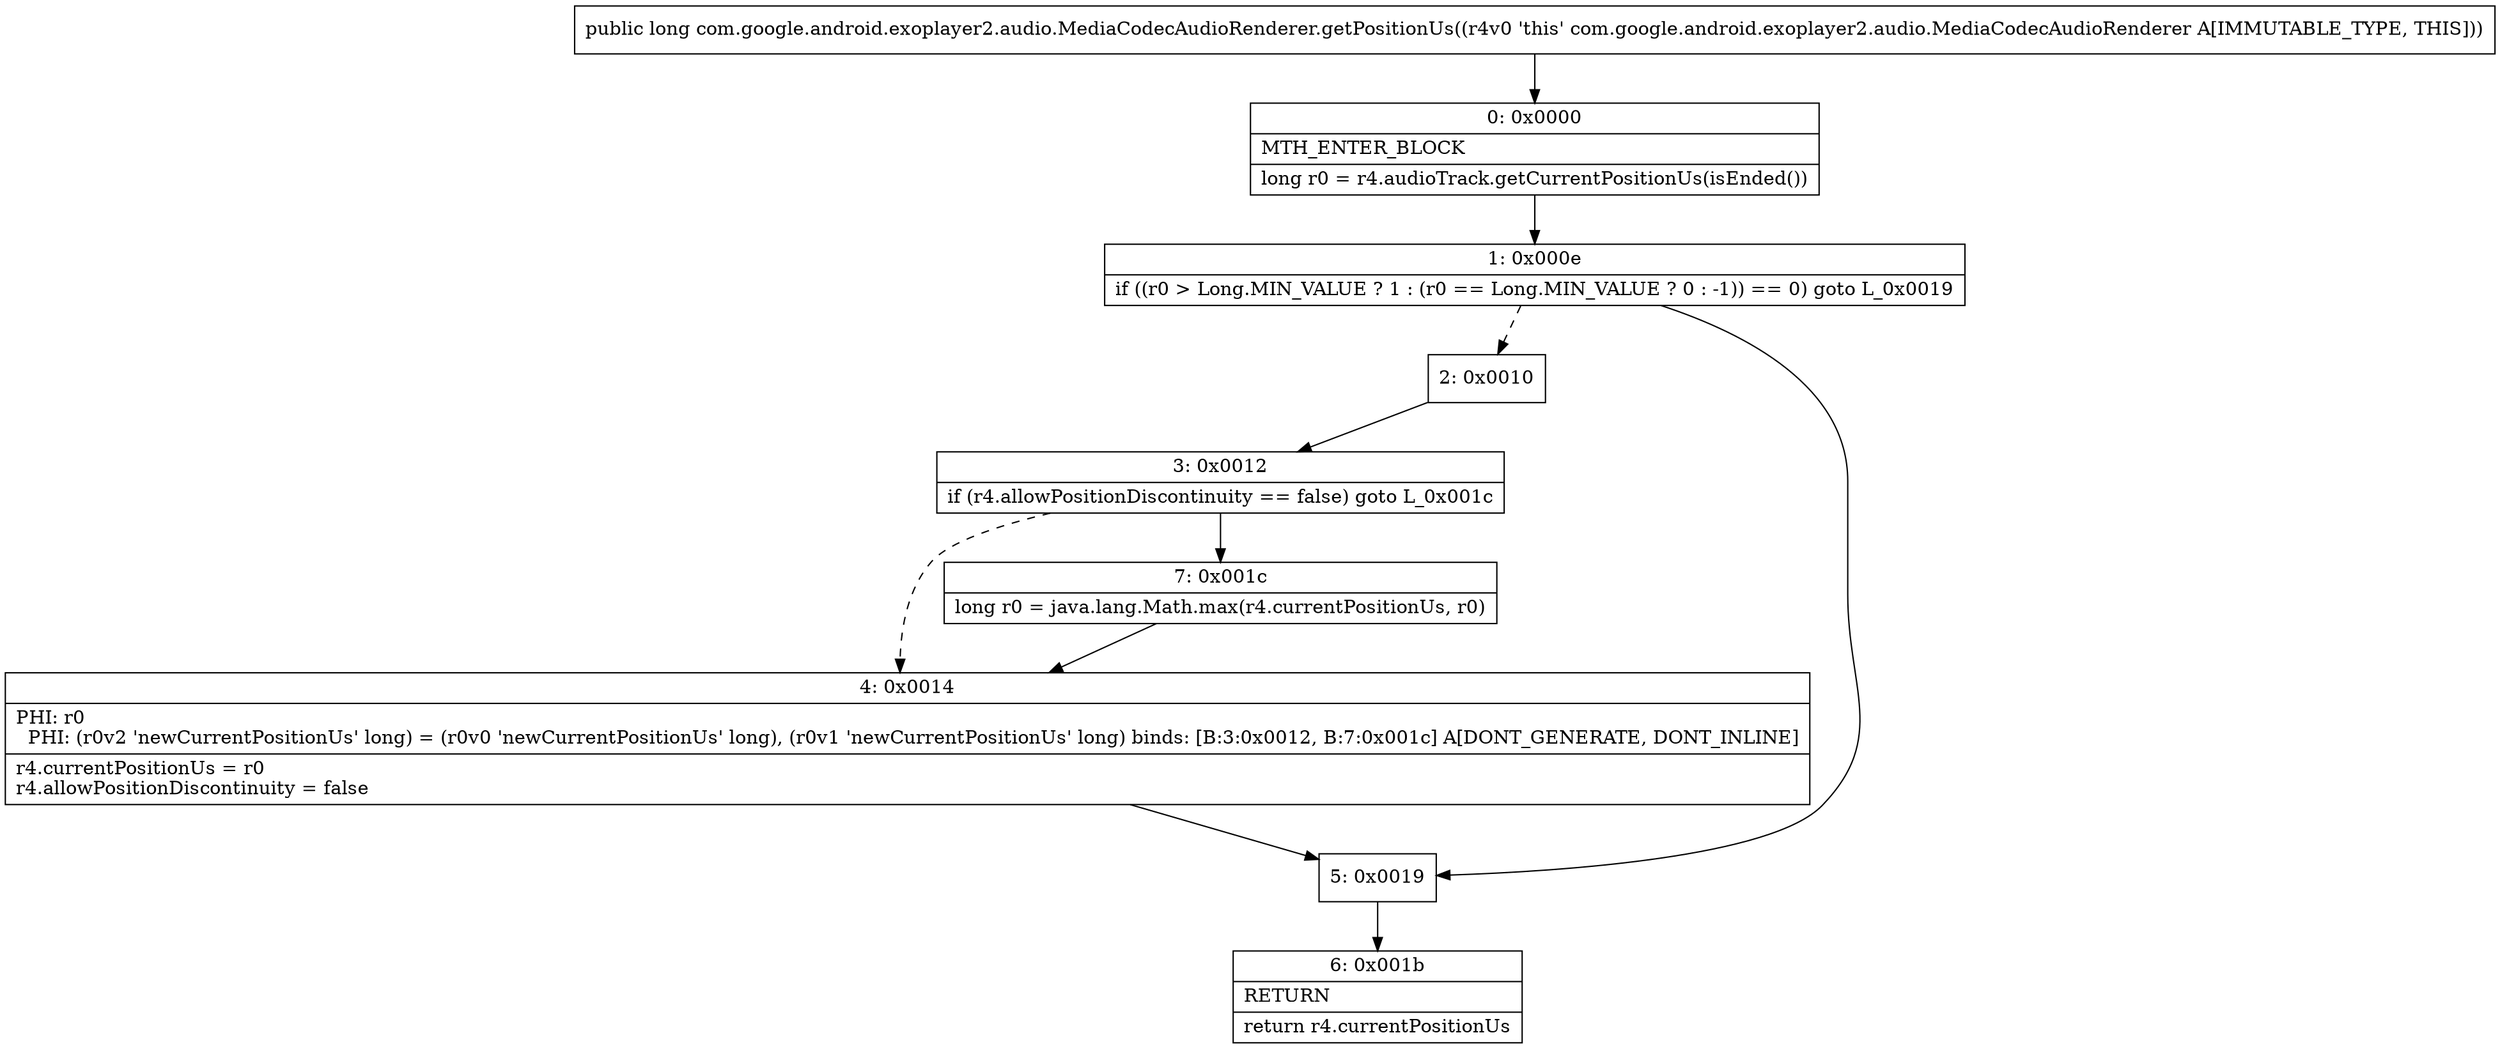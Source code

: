 digraph "CFG forcom.google.android.exoplayer2.audio.MediaCodecAudioRenderer.getPositionUs()J" {
Node_0 [shape=record,label="{0\:\ 0x0000|MTH_ENTER_BLOCK\l|long r0 = r4.audioTrack.getCurrentPositionUs(isEnded())\l}"];
Node_1 [shape=record,label="{1\:\ 0x000e|if ((r0 \> Long.MIN_VALUE ? 1 : (r0 == Long.MIN_VALUE ? 0 : \-1)) == 0) goto L_0x0019\l}"];
Node_2 [shape=record,label="{2\:\ 0x0010}"];
Node_3 [shape=record,label="{3\:\ 0x0012|if (r4.allowPositionDiscontinuity == false) goto L_0x001c\l}"];
Node_4 [shape=record,label="{4\:\ 0x0014|PHI: r0 \l  PHI: (r0v2 'newCurrentPositionUs' long) = (r0v0 'newCurrentPositionUs' long), (r0v1 'newCurrentPositionUs' long) binds: [B:3:0x0012, B:7:0x001c] A[DONT_GENERATE, DONT_INLINE]\l|r4.currentPositionUs = r0\lr4.allowPositionDiscontinuity = false\l}"];
Node_5 [shape=record,label="{5\:\ 0x0019}"];
Node_6 [shape=record,label="{6\:\ 0x001b|RETURN\l|return r4.currentPositionUs\l}"];
Node_7 [shape=record,label="{7\:\ 0x001c|long r0 = java.lang.Math.max(r4.currentPositionUs, r0)\l}"];
MethodNode[shape=record,label="{public long com.google.android.exoplayer2.audio.MediaCodecAudioRenderer.getPositionUs((r4v0 'this' com.google.android.exoplayer2.audio.MediaCodecAudioRenderer A[IMMUTABLE_TYPE, THIS])) }"];
MethodNode -> Node_0;
Node_0 -> Node_1;
Node_1 -> Node_2[style=dashed];
Node_1 -> Node_5;
Node_2 -> Node_3;
Node_3 -> Node_4[style=dashed];
Node_3 -> Node_7;
Node_4 -> Node_5;
Node_5 -> Node_6;
Node_7 -> Node_4;
}

